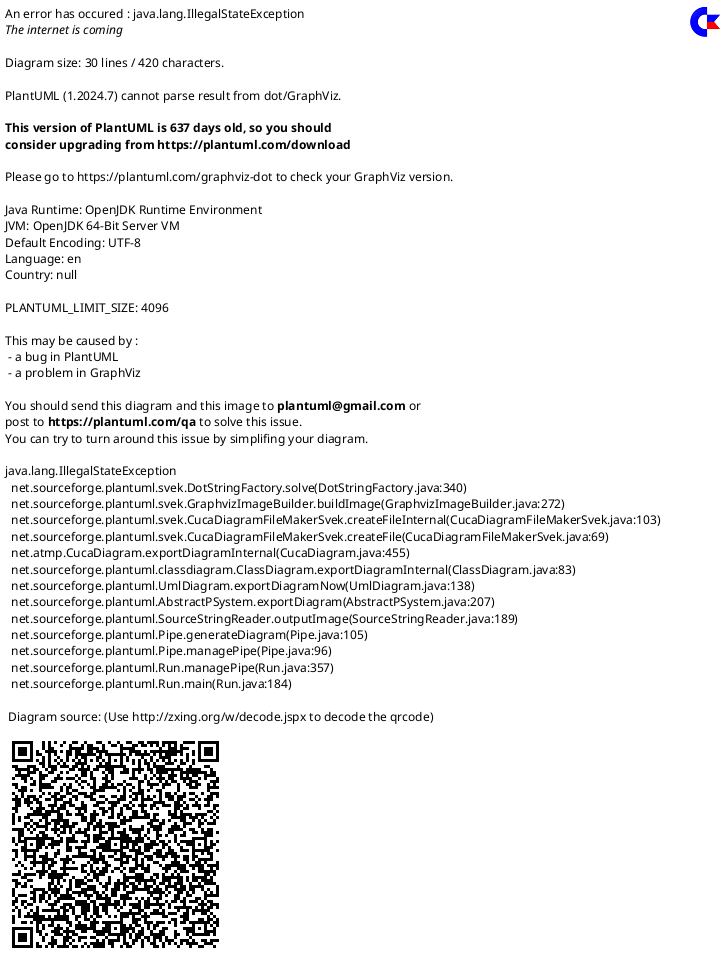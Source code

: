 @startuml MVPLayers
skinparam Shadowing true
skinparam Class {
    BackgroundColor AntiqueWhite
}

package Application {
    interface IView
}
package Domain {
    class Model
}
package Application {
    class Presenter
}
package Godot {
    class View
    class Node
}

Model .left.> Presenter
IView .right.> Presenter

Presenter -right-> Model
Presenter -left-> IView

IView .down.|> View
Node -right-|> View

@enduml